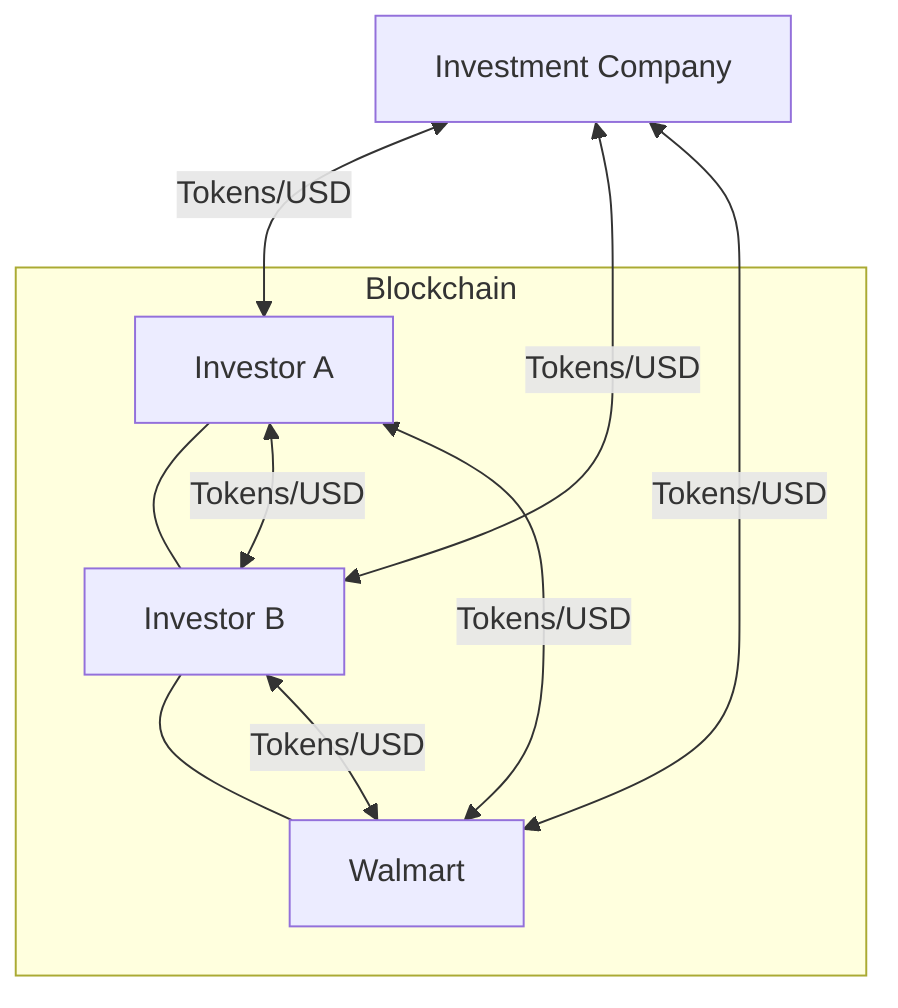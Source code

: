 flowchart TD
    %% Subgraph for Blockchain
    subgraph Blockchain["Blockchain"]
        direction LR
        InvestorA["Investor A"] --- InvestorB["Investor B"] --- Walmart["Walmart"]
    end

    %% Investment Company outside the subgraph
    InvestmentCo["Investment Company"]

    %% Bidirectional Arrows with Improved Formatting
    InvestmentCo <-->|Tokens/USD| InvestorA
    InvestmentCo <-->|Tokens/USD| InvestorB
    InvestmentCo <-->|Tokens/USD| Walmart

    InvestorA <-->|Tokens/USD| InvestorB
    InvestorA <-->|Tokens/USD| Walmart
    InvestorB <-->|Tokens/USD| Walmart